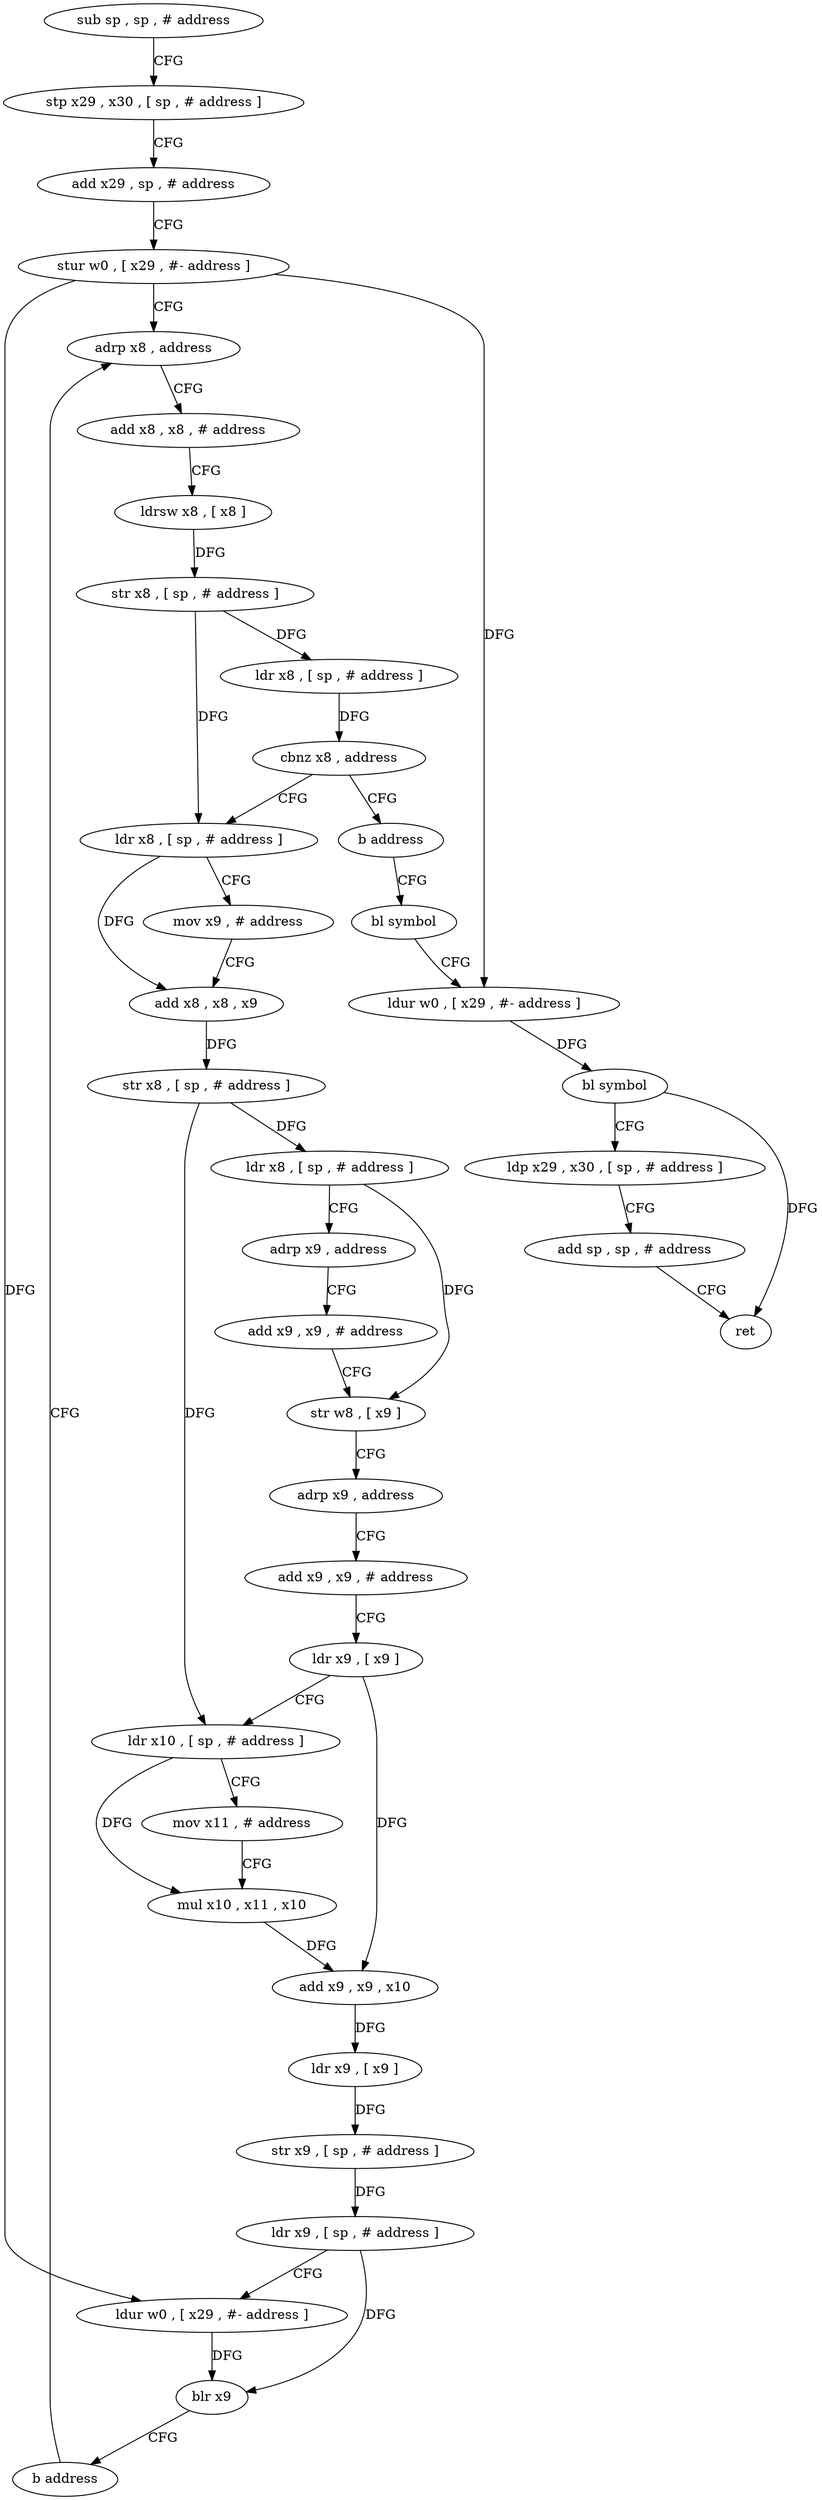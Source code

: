 digraph "func" {
"228184" [label = "sub sp , sp , # address" ]
"228188" [label = "stp x29 , x30 , [ sp , # address ]" ]
"228192" [label = "add x29 , sp , # address" ]
"228196" [label = "stur w0 , [ x29 , #- address ]" ]
"228200" [label = "adrp x8 , address" ]
"228228" [label = "ldr x8 , [ sp , # address ]" ]
"228232" [label = "mov x9 , # address" ]
"228236" [label = "add x8 , x8 , x9" ]
"228240" [label = "str x8 , [ sp , # address ]" ]
"228244" [label = "ldr x8 , [ sp , # address ]" ]
"228248" [label = "adrp x9 , address" ]
"228252" [label = "add x9 , x9 , # address" ]
"228256" [label = "str w8 , [ x9 ]" ]
"228260" [label = "adrp x9 , address" ]
"228264" [label = "add x9 , x9 , # address" ]
"228268" [label = "ldr x9 , [ x9 ]" ]
"228272" [label = "ldr x10 , [ sp , # address ]" ]
"228276" [label = "mov x11 , # address" ]
"228280" [label = "mul x10 , x11 , x10" ]
"228284" [label = "add x9 , x9 , x10" ]
"228288" [label = "ldr x9 , [ x9 ]" ]
"228292" [label = "str x9 , [ sp , # address ]" ]
"228296" [label = "ldr x9 , [ sp , # address ]" ]
"228300" [label = "ldur w0 , [ x29 , #- address ]" ]
"228304" [label = "blr x9" ]
"228308" [label = "b address" ]
"228224" [label = "b address" ]
"228312" [label = "bl symbol" ]
"228204" [label = "add x8 , x8 , # address" ]
"228208" [label = "ldrsw x8 , [ x8 ]" ]
"228212" [label = "str x8 , [ sp , # address ]" ]
"228216" [label = "ldr x8 , [ sp , # address ]" ]
"228220" [label = "cbnz x8 , address" ]
"228316" [label = "ldur w0 , [ x29 , #- address ]" ]
"228320" [label = "bl symbol" ]
"228324" [label = "ldp x29 , x30 , [ sp , # address ]" ]
"228328" [label = "add sp , sp , # address" ]
"228332" [label = "ret" ]
"228184" -> "228188" [ label = "CFG" ]
"228188" -> "228192" [ label = "CFG" ]
"228192" -> "228196" [ label = "CFG" ]
"228196" -> "228200" [ label = "CFG" ]
"228196" -> "228300" [ label = "DFG" ]
"228196" -> "228316" [ label = "DFG" ]
"228200" -> "228204" [ label = "CFG" ]
"228228" -> "228232" [ label = "CFG" ]
"228228" -> "228236" [ label = "DFG" ]
"228232" -> "228236" [ label = "CFG" ]
"228236" -> "228240" [ label = "DFG" ]
"228240" -> "228244" [ label = "DFG" ]
"228240" -> "228272" [ label = "DFG" ]
"228244" -> "228248" [ label = "CFG" ]
"228244" -> "228256" [ label = "DFG" ]
"228248" -> "228252" [ label = "CFG" ]
"228252" -> "228256" [ label = "CFG" ]
"228256" -> "228260" [ label = "CFG" ]
"228260" -> "228264" [ label = "CFG" ]
"228264" -> "228268" [ label = "CFG" ]
"228268" -> "228272" [ label = "CFG" ]
"228268" -> "228284" [ label = "DFG" ]
"228272" -> "228276" [ label = "CFG" ]
"228272" -> "228280" [ label = "DFG" ]
"228276" -> "228280" [ label = "CFG" ]
"228280" -> "228284" [ label = "DFG" ]
"228284" -> "228288" [ label = "DFG" ]
"228288" -> "228292" [ label = "DFG" ]
"228292" -> "228296" [ label = "DFG" ]
"228296" -> "228300" [ label = "CFG" ]
"228296" -> "228304" [ label = "DFG" ]
"228300" -> "228304" [ label = "DFG" ]
"228304" -> "228308" [ label = "CFG" ]
"228308" -> "228200" [ label = "CFG" ]
"228224" -> "228312" [ label = "CFG" ]
"228312" -> "228316" [ label = "CFG" ]
"228204" -> "228208" [ label = "CFG" ]
"228208" -> "228212" [ label = "DFG" ]
"228212" -> "228216" [ label = "DFG" ]
"228212" -> "228228" [ label = "DFG" ]
"228216" -> "228220" [ label = "DFG" ]
"228220" -> "228228" [ label = "CFG" ]
"228220" -> "228224" [ label = "CFG" ]
"228316" -> "228320" [ label = "DFG" ]
"228320" -> "228324" [ label = "CFG" ]
"228320" -> "228332" [ label = "DFG" ]
"228324" -> "228328" [ label = "CFG" ]
"228328" -> "228332" [ label = "CFG" ]
}
